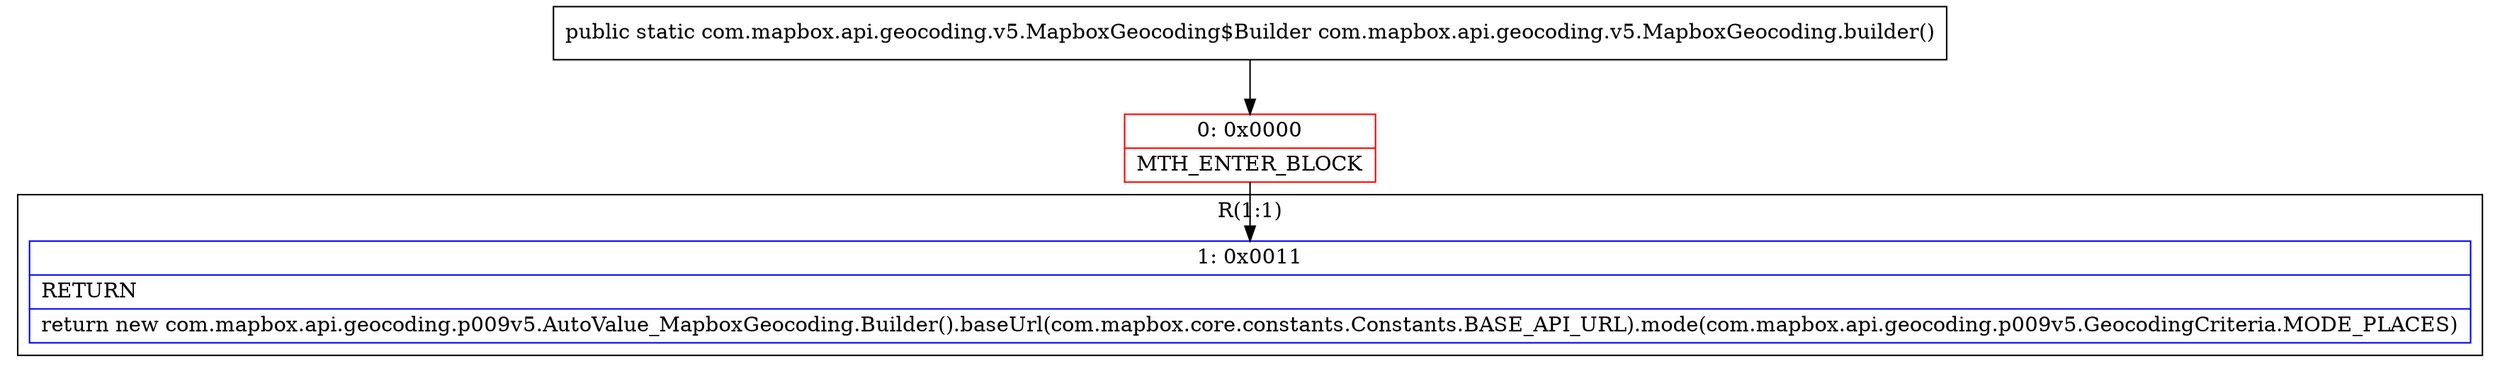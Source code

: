 digraph "CFG forcom.mapbox.api.geocoding.v5.MapboxGeocoding.builder()Lcom\/mapbox\/api\/geocoding\/v5\/MapboxGeocoding$Builder;" {
subgraph cluster_Region_566437772 {
label = "R(1:1)";
node [shape=record,color=blue];
Node_1 [shape=record,label="{1\:\ 0x0011|RETURN\l|return new com.mapbox.api.geocoding.p009v5.AutoValue_MapboxGeocoding.Builder().baseUrl(com.mapbox.core.constants.Constants.BASE_API_URL).mode(com.mapbox.api.geocoding.p009v5.GeocodingCriteria.MODE_PLACES)\l}"];
}
Node_0 [shape=record,color=red,label="{0\:\ 0x0000|MTH_ENTER_BLOCK\l}"];
MethodNode[shape=record,label="{public static com.mapbox.api.geocoding.v5.MapboxGeocoding$Builder com.mapbox.api.geocoding.v5.MapboxGeocoding.builder() }"];
MethodNode -> Node_0;
Node_0 -> Node_1;
}

